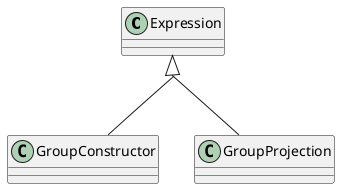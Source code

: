 @startuml
skinparam groupInheritance 2

Expression <|--  GroupConstructor
Expression <|--  GroupProjection

@enduml